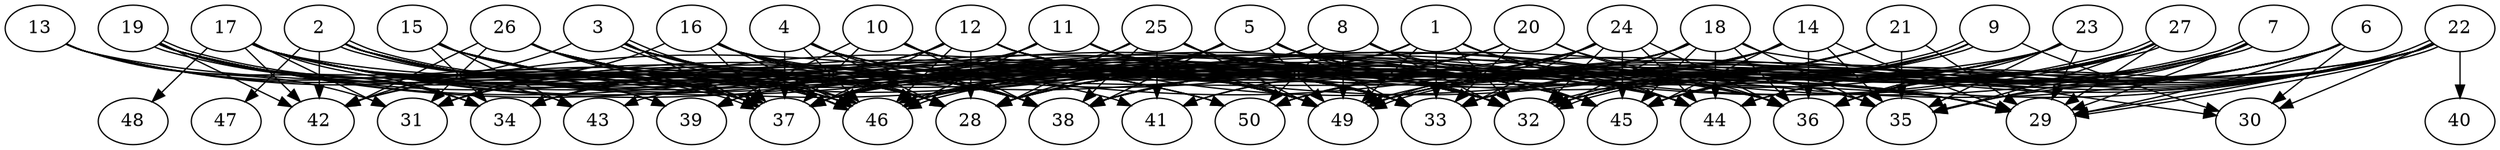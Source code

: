 // DAG automatically generated by daggen at Thu Oct  3 14:07:57 2019
// ./daggen --dot -n 50 --ccr 0.3 --fat 0.9 --regular 0.7 --density 0.9 --mindata 5242880 --maxdata 52428800 
digraph G {
  1 [size="52903253", alpha="0.11", expect_size="15870976"] 
  1 -> 28 [size ="15870976"]
  1 -> 29 [size ="15870976"]
  1 -> 31 [size ="15870976"]
  1 -> 32 [size ="15870976"]
  1 -> 33 [size ="15870976"]
  1 -> 35 [size ="15870976"]
  1 -> 39 [size ="15870976"]
  1 -> 44 [size ="15870976"]
  1 -> 46 [size ="15870976"]
  1 -> 49 [size ="15870976"]
  2 [size="156835840", alpha="0.04", expect_size="47050752"] 
  2 -> 28 [size ="47050752"]
  2 -> 32 [size ="47050752"]
  2 -> 33 [size ="47050752"]
  2 -> 37 [size ="47050752"]
  2 -> 39 [size ="47050752"]
  2 -> 42 [size ="47050752"]
  2 -> 45 [size ="47050752"]
  2 -> 46 [size ="47050752"]
  2 -> 46 [size ="47050752"]
  2 -> 47 [size ="47050752"]
  2 -> 49 [size ="47050752"]
  2 -> 50 [size ="47050752"]
  3 [size="139851093", alpha="0.08", expect_size="41955328"] 
  3 -> 28 [size ="41955328"]
  3 -> 32 [size ="41955328"]
  3 -> 33 [size ="41955328"]
  3 -> 37 [size ="41955328"]
  3 -> 42 [size ="41955328"]
  3 -> 45 [size ="41955328"]
  3 -> 46 [size ="41955328"]
  3 -> 46 [size ="41955328"]
  3 -> 49 [size ="41955328"]
  4 [size="172025173", alpha="0.15", expect_size="51607552"] 
  4 -> 28 [size ="51607552"]
  4 -> 32 [size ="51607552"]
  4 -> 33 [size ="51607552"]
  4 -> 37 [size ="51607552"]
  4 -> 38 [size ="51607552"]
  4 -> 46 [size ="51607552"]
  4 -> 49 [size ="51607552"]
  5 [size="62419627", alpha="0.18", expect_size="18725888"] 
  5 -> 28 [size ="18725888"]
  5 -> 32 [size ="18725888"]
  5 -> 33 [size ="18725888"]
  5 -> 34 [size ="18725888"]
  5 -> 35 [size ="18725888"]
  5 -> 36 [size ="18725888"]
  5 -> 37 [size ="18725888"]
  5 -> 38 [size ="18725888"]
  5 -> 44 [size ="18725888"]
  5 -> 46 [size ="18725888"]
  5 -> 49 [size ="18725888"]
  6 [size="163638613", alpha="0.07", expect_size="49091584"] 
  6 -> 28 [size ="49091584"]
  6 -> 29 [size ="49091584"]
  6 -> 30 [size ="49091584"]
  6 -> 32 [size ="49091584"]
  6 -> 33 [size ="49091584"]
  6 -> 44 [size ="49091584"]
  6 -> 45 [size ="49091584"]
  6 -> 49 [size ="49091584"]
  7 [size="164526080", alpha="0.00", expect_size="49357824"] 
  7 -> 28 [size ="49357824"]
  7 -> 29 [size ="49357824"]
  7 -> 32 [size ="49357824"]
  7 -> 32 [size ="49357824"]
  7 -> 33 [size ="49357824"]
  7 -> 35 [size ="49357824"]
  7 -> 36 [size ="49357824"]
  7 -> 49 [size ="49357824"]
  8 [size="111957333", alpha="0.17", expect_size="33587200"] 
  8 -> 32 [size ="33587200"]
  8 -> 35 [size ="33587200"]
  8 -> 37 [size ="33587200"]
  8 -> 45 [size ="33587200"]
  8 -> 46 [size ="33587200"]
  8 -> 49 [size ="33587200"]
  8 -> 50 [size ="33587200"]
  9 [size="22633813", alpha="0.12", expect_size="6790144"] 
  9 -> 30 [size ="6790144"]
  9 -> 32 [size ="6790144"]
  9 -> 38 [size ="6790144"]
  9 -> 45 [size ="6790144"]
  9 -> 49 [size ="6790144"]
  9 -> 49 [size ="6790144"]
  10 [size="114285227", alpha="0.17", expect_size="34285568"] 
  10 -> 32 [size ="34285568"]
  10 -> 33 [size ="34285568"]
  10 -> 37 [size ="34285568"]
  10 -> 38 [size ="34285568"]
  10 -> 39 [size ="34285568"]
  10 -> 45 [size ="34285568"]
  10 -> 49 [size ="34285568"]
  11 [size="131659093", alpha="0.08", expect_size="39497728"] 
  11 -> 33 [size ="39497728"]
  11 -> 34 [size ="39497728"]
  11 -> 35 [size ="39497728"]
  11 -> 37 [size ="39497728"]
  11 -> 45 [size ="39497728"]
  11 -> 46 [size ="39497728"]
  11 -> 49 [size ="39497728"]
  12 [size="62986240", alpha="0.04", expect_size="18895872"] 
  12 -> 28 [size ="18895872"]
  12 -> 29 [size ="18895872"]
  12 -> 31 [size ="18895872"]
  12 -> 32 [size ="18895872"]
  12 -> 33 [size ="18895872"]
  12 -> 34 [size ="18895872"]
  12 -> 36 [size ="18895872"]
  12 -> 37 [size ="18895872"]
  12 -> 42 [size ="18895872"]
  12 -> 44 [size ="18895872"]
  12 -> 45 [size ="18895872"]
  12 -> 46 [size ="18895872"]
  12 -> 49 [size ="18895872"]
  13 [size="92320427", alpha="0.13", expect_size="27696128"] 
  13 -> 28 [size ="27696128"]
  13 -> 31 [size ="27696128"]
  13 -> 34 [size ="27696128"]
  13 -> 36 [size ="27696128"]
  13 -> 37 [size ="27696128"]
  13 -> 46 [size ="27696128"]
  14 [size="156081493", alpha="0.15", expect_size="46824448"] 
  14 -> 29 [size ="46824448"]
  14 -> 33 [size ="46824448"]
  14 -> 34 [size ="46824448"]
  14 -> 35 [size ="46824448"]
  14 -> 36 [size ="46824448"]
  14 -> 37 [size ="46824448"]
  14 -> 45 [size ="46824448"]
  14 -> 50 [size ="46824448"]
  15 [size="115080533", alpha="0.18", expect_size="34524160"] 
  15 -> 33 [size ="34524160"]
  15 -> 34 [size ="34524160"]
  15 -> 36 [size ="34524160"]
  15 -> 37 [size ="34524160"]
  15 -> 38 [size ="34524160"]
  15 -> 43 [size ="34524160"]
  15 -> 46 [size ="34524160"]
  15 -> 49 [size ="34524160"]
  16 [size="98184533", alpha="0.13", expect_size="29455360"] 
  16 -> 28 [size ="29455360"]
  16 -> 29 [size ="29455360"]
  16 -> 31 [size ="29455360"]
  16 -> 36 [size ="29455360"]
  16 -> 37 [size ="29455360"]
  16 -> 38 [size ="29455360"]
  16 -> 46 [size ="29455360"]
  16 -> 49 [size ="29455360"]
  17 [size="153603413", alpha="0.18", expect_size="46081024"] 
  17 -> 28 [size ="46081024"]
  17 -> 31 [size ="46081024"]
  17 -> 32 [size ="46081024"]
  17 -> 34 [size ="46081024"]
  17 -> 37 [size ="46081024"]
  17 -> 38 [size ="46081024"]
  17 -> 39 [size ="46081024"]
  17 -> 41 [size ="46081024"]
  17 -> 42 [size ="46081024"]
  17 -> 44 [size ="46081024"]
  17 -> 45 [size ="46081024"]
  17 -> 46 [size ="46081024"]
  17 -> 48 [size ="46081024"]
  17 -> 49 [size ="46081024"]
  17 -> 50 [size ="46081024"]
  18 [size="155183787", alpha="0.02", expect_size="46555136"] 
  18 -> 28 [size ="46555136"]
  18 -> 30 [size ="46555136"]
  18 -> 32 [size ="46555136"]
  18 -> 35 [size ="46555136"]
  18 -> 36 [size ="46555136"]
  18 -> 37 [size ="46555136"]
  18 -> 38 [size ="46555136"]
  18 -> 41 [size ="46555136"]
  18 -> 44 [size ="46555136"]
  18 -> 45 [size ="46555136"]
  18 -> 46 [size ="46555136"]
  18 -> 50 [size ="46555136"]
  19 [size="130348373", alpha="0.05", expect_size="39104512"] 
  19 -> 28 [size ="39104512"]
  19 -> 32 [size ="39104512"]
  19 -> 33 [size ="39104512"]
  19 -> 34 [size ="39104512"]
  19 -> 37 [size ="39104512"]
  19 -> 37 [size ="39104512"]
  19 -> 38 [size ="39104512"]
  19 -> 42 [size ="39104512"]
  19 -> 43 [size ="39104512"]
  19 -> 50 [size ="39104512"]
  20 [size="70055253", alpha="0.09", expect_size="21016576"] 
  20 -> 28 [size ="21016576"]
  20 -> 29 [size ="21016576"]
  20 -> 33 [size ="21016576"]
  20 -> 36 [size ="21016576"]
  20 -> 37 [size ="21016576"]
  20 -> 38 [size ="21016576"]
  21 [size="42635947", alpha="0.17", expect_size="12790784"] 
  21 -> 28 [size ="12790784"]
  21 -> 29 [size ="12790784"]
  21 -> 33 [size ="12790784"]
  21 -> 35 [size ="12790784"]
  21 -> 37 [size ="12790784"]
  22 [size="105659733", alpha="0.03", expect_size="31697920"] 
  22 -> 29 [size ="31697920"]
  22 -> 29 [size ="31697920"]
  22 -> 30 [size ="31697920"]
  22 -> 32 [size ="31697920"]
  22 -> 33 [size ="31697920"]
  22 -> 35 [size ="31697920"]
  22 -> 36 [size ="31697920"]
  22 -> 37 [size ="31697920"]
  22 -> 38 [size ="31697920"]
  22 -> 40 [size ="31697920"]
  22 -> 44 [size ="31697920"]
  22 -> 45 [size ="31697920"]
  22 -> 46 [size ="31697920"]
  22 -> 49 [size ="31697920"]
  22 -> 50 [size ="31697920"]
  23 [size="133601280", alpha="0.04", expect_size="40080384"] 
  23 -> 29 [size ="40080384"]
  23 -> 32 [size ="40080384"]
  23 -> 33 [size ="40080384"]
  23 -> 35 [size ="40080384"]
  23 -> 36 [size ="40080384"]
  23 -> 38 [size ="40080384"]
  23 -> 43 [size ="40080384"]
  23 -> 45 [size ="40080384"]
  23 -> 49 [size ="40080384"]
  24 [size="75103573", alpha="0.06", expect_size="22531072"] 
  24 -> 28 [size ="22531072"]
  24 -> 32 [size ="22531072"]
  24 -> 33 [size ="22531072"]
  24 -> 36 [size ="22531072"]
  24 -> 41 [size ="22531072"]
  24 -> 42 [size ="22531072"]
  24 -> 44 [size ="22531072"]
  24 -> 45 [size ="22531072"]
  24 -> 49 [size ="22531072"]
  25 [size="36082347", alpha="0.12", expect_size="10824704"] 
  25 -> 28 [size ="10824704"]
  25 -> 32 [size ="10824704"]
  25 -> 37 [size ="10824704"]
  25 -> 38 [size ="10824704"]
  25 -> 41 [size ="10824704"]
  25 -> 44 [size ="10824704"]
  25 -> 49 [size ="10824704"]
  26 [size="23005867", alpha="0.18", expect_size="6901760"] 
  26 -> 31 [size ="6901760"]
  26 -> 32 [size ="6901760"]
  26 -> 33 [size ="6901760"]
  26 -> 37 [size ="6901760"]
  26 -> 38 [size ="6901760"]
  26 -> 42 [size ="6901760"]
  26 -> 44 [size ="6901760"]
  26 -> 46 [size ="6901760"]
  26 -> 49 [size ="6901760"]
  27 [size="124119040", alpha="0.02", expect_size="37235712"] 
  27 -> 29 [size ="37235712"]
  27 -> 32 [size ="37235712"]
  27 -> 33 [size ="37235712"]
  27 -> 35 [size ="37235712"]
  27 -> 36 [size ="37235712"]
  27 -> 44 [size ="37235712"]
  27 -> 46 [size ="37235712"]
  27 -> 46 [size ="37235712"]
  27 -> 49 [size ="37235712"]
  28 [size="110865067", alpha="0.18", expect_size="33259520"] 
  29 [size="128259413", alpha="0.15", expect_size="38477824"] 
  30 [size="168246613", alpha="0.04", expect_size="50473984"] 
  31 [size="80128000", alpha="0.08", expect_size="24038400"] 
  32 [size="56623787", alpha="0.17", expect_size="16987136"] 
  33 [size="79807147", alpha="0.16", expect_size="23942144"] 
  34 [size="114763093", alpha="0.13", expect_size="34428928"] 
  35 [size="158760960", alpha="0.02", expect_size="47628288"] 
  36 [size="99461120", alpha="0.01", expect_size="29838336"] 
  37 [size="83019093", alpha="0.18", expect_size="24905728"] 
  38 [size="99205120", alpha="0.12", expect_size="29761536"] 
  39 [size="85217280", alpha="0.00", expect_size="25565184"] 
  40 [size="46209707", alpha="0.15", expect_size="13862912"] 
  41 [size="78994773", alpha="0.13", expect_size="23698432"] 
  42 [size="140472320", alpha="0.03", expect_size="42141696"] 
  43 [size="118865920", alpha="0.07", expect_size="35659776"] 
  44 [size="89019733", alpha="0.19", expect_size="26705920"] 
  45 [size="32256000", alpha="0.13", expect_size="9676800"] 
  46 [size="46175573", alpha="0.08", expect_size="13852672"] 
  47 [size="54210560", alpha="0.16", expect_size="16263168"] 
  48 [size="35194880", alpha="0.16", expect_size="10558464"] 
  49 [size="126839467", alpha="0.10", expect_size="38051840"] 
  50 [size="127447040", alpha="0.04", expect_size="38234112"] 
}
